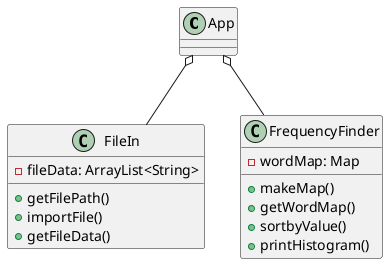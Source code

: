 @startuml
class App{
}

class FileIn{
-fileData: ArrayList<String>
+getFilePath()
+importFile()
+getFileData()
}

class FrequencyFinder{
-wordMap: Map
+makeMap()
+getWordMap()
+sortbyValue()
+printHistogram()
}

App o-- FileIn
App o-- FrequencyFinder
@enduml